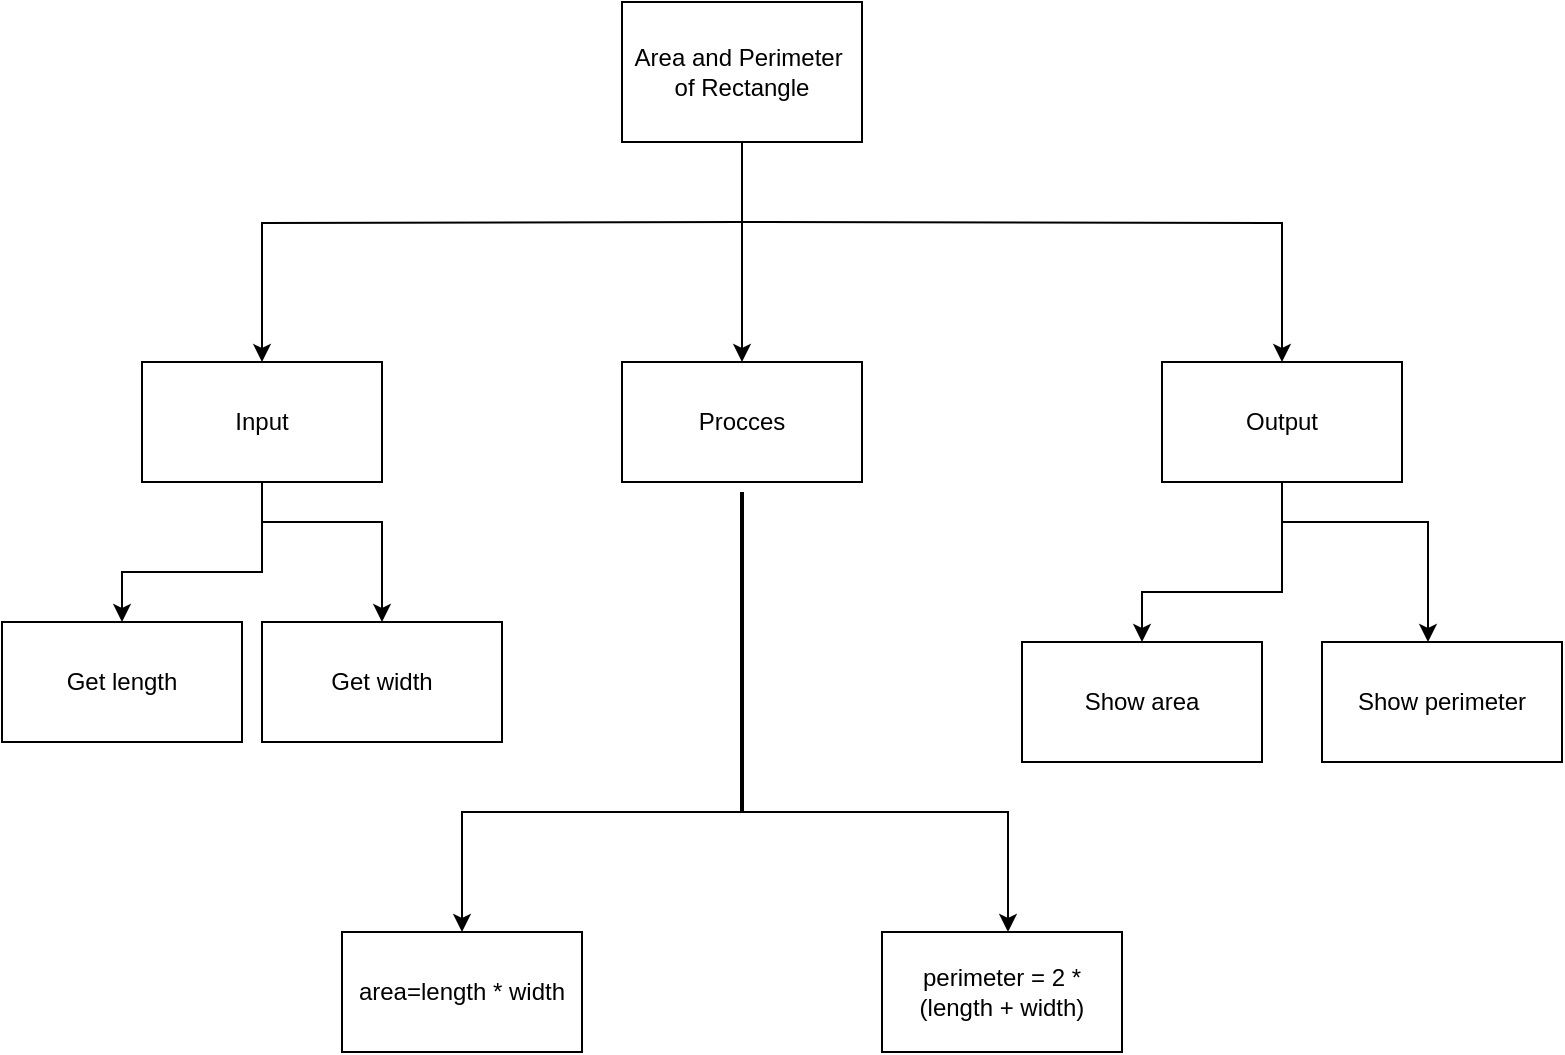 <mxfile>
    <diagram id="hdprjJQU7d-2pIoKgd_5" name="Page-1">
        <mxGraphModel dx="1074" dy="317" grid="1" gridSize="10" guides="1" tooltips="1" connect="1" arrows="1" fold="1" page="1" pageScale="1" pageWidth="827" pageHeight="1169" math="0" shadow="0">
            <root>
                <mxCell id="0"/>
                <mxCell id="1" parent="0"/>
                <mxCell id="6" style="edgeStyle=none;html=1;entryX=0.5;entryY=0;entryDx=0;entryDy=0;" parent="1" source="2" target="3" edge="1">
                    <mxGeometry relative="1" as="geometry"/>
                </mxCell>
                <mxCell id="7" style="edgeStyle=orthogonalEdgeStyle;html=1;entryX=0.5;entryY=0;entryDx=0;entryDy=0;rounded=0;" parent="1" target="4" edge="1">
                    <mxGeometry relative="1" as="geometry">
                        <mxPoint x="380" y="230" as="sourcePoint"/>
                    </mxGeometry>
                </mxCell>
                <mxCell id="8" style="edgeStyle=orthogonalEdgeStyle;rounded=0;html=1;entryX=0.5;entryY=0;entryDx=0;entryDy=0;" parent="1" target="5" edge="1">
                    <mxGeometry relative="1" as="geometry">
                        <mxPoint x="380" y="230" as="sourcePoint"/>
                    </mxGeometry>
                </mxCell>
                <mxCell id="2" value="Area and Perimeter&amp;nbsp;&lt;br&gt;of Rectangle" style="rounded=0;whiteSpace=wrap;html=1;" parent="1" vertex="1">
                    <mxGeometry x="320" y="120" width="120" height="70" as="geometry"/>
                </mxCell>
                <mxCell id="3" value="Procces" style="rounded=0;whiteSpace=wrap;html=1;" parent="1" vertex="1">
                    <mxGeometry x="320" y="300" width="120" height="60" as="geometry"/>
                </mxCell>
                <mxCell id="9" style="edgeStyle=orthogonalEdgeStyle;rounded=0;html=1;exitX=0.5;exitY=1;exitDx=0;exitDy=0;entryX=0.5;entryY=0;entryDx=0;entryDy=0;" parent="1" source="4" edge="1" target="10">
                    <mxGeometry relative="1" as="geometry">
                        <mxPoint x="60" y="450" as="targetPoint"/>
                        <Array as="points">
                            <mxPoint x="140" y="405"/>
                            <mxPoint x="70" y="405"/>
                        </Array>
                    </mxGeometry>
                </mxCell>
                <mxCell id="4" value="Input" style="rounded=0;whiteSpace=wrap;html=1;" parent="1" vertex="1">
                    <mxGeometry x="80" y="300" width="120" height="60" as="geometry"/>
                </mxCell>
                <mxCell id="5" value="Output" style="whiteSpace=wrap;html=1;" parent="1" vertex="1">
                    <mxGeometry x="590" y="300" width="120" height="60" as="geometry"/>
                </mxCell>
                <mxCell id="10" value="Get length" style="rounded=0;whiteSpace=wrap;html=1;" parent="1" vertex="1">
                    <mxGeometry x="10" y="430" width="120" height="60" as="geometry"/>
                </mxCell>
                <mxCell id="11" value="Get width" style="rounded=0;whiteSpace=wrap;html=1;" vertex="1" parent="1">
                    <mxGeometry x="140" y="430" width="120" height="60" as="geometry"/>
                </mxCell>
                <mxCell id="13" style="edgeStyle=orthogonalEdgeStyle;rounded=0;html=1;entryX=0.5;entryY=0;entryDx=0;entryDy=0;" edge="1" parent="1" target="11">
                    <mxGeometry relative="1" as="geometry">
                        <mxPoint x="190" y="410" as="targetPoint"/>
                        <mxPoint x="140" y="380" as="sourcePoint"/>
                        <Array as="points">
                            <mxPoint x="200" y="380"/>
                        </Array>
                    </mxGeometry>
                </mxCell>
                <mxCell id="14" style="edgeStyle=orthogonalEdgeStyle;rounded=0;html=1;entryX=0.5;entryY=0;entryDx=0;entryDy=0;exitX=0.5;exitY=1;exitDx=0;exitDy=0;" edge="1" parent="1" source="5" target="15">
                    <mxGeometry relative="1" as="geometry">
                        <mxPoint x="580" y="440" as="targetPoint"/>
                        <mxPoint x="650" y="370" as="sourcePoint"/>
                        <Array as="points">
                            <mxPoint x="650" y="415"/>
                            <mxPoint x="580" y="415"/>
                        </Array>
                    </mxGeometry>
                </mxCell>
                <mxCell id="15" value="Show area" style="rounded=0;whiteSpace=wrap;html=1;" vertex="1" parent="1">
                    <mxGeometry x="520" y="440" width="120" height="60" as="geometry"/>
                </mxCell>
                <mxCell id="16" style="edgeStyle=orthogonalEdgeStyle;rounded=0;html=1;" edge="1" parent="1" target="17">
                    <mxGeometry relative="1" as="geometry">
                        <mxPoint x="723" y="450" as="targetPoint"/>
                        <mxPoint x="650" y="380" as="sourcePoint"/>
                        <Array as="points">
                            <mxPoint x="723" y="380"/>
                        </Array>
                    </mxGeometry>
                </mxCell>
                <mxCell id="17" value="Show perimeter" style="rounded=0;whiteSpace=wrap;html=1;" vertex="1" parent="1">
                    <mxGeometry x="670" y="440" width="120" height="60" as="geometry"/>
                </mxCell>
                <mxCell id="20" value="" style="line;strokeWidth=2;html=1;rotation=-90;" vertex="1" parent="1">
                    <mxGeometry x="300" y="440" width="160" height="10" as="geometry"/>
                </mxCell>
                <mxCell id="22" style="edgeStyle=orthogonalEdgeStyle;rounded=0;html=1;" edge="1" parent="1">
                    <mxGeometry relative="1" as="geometry">
                        <mxPoint x="513" y="585" as="targetPoint"/>
                        <mxPoint x="380" y="525" as="sourcePoint"/>
                        <Array as="points">
                            <mxPoint x="513" y="525"/>
                        </Array>
                    </mxGeometry>
                </mxCell>
                <mxCell id="23" style="edgeStyle=orthogonalEdgeStyle;rounded=0;html=1;exitX=0;exitY=0.5;exitDx=0;exitDy=0;exitPerimeter=0;entryX=0.5;entryY=0;entryDx=0;entryDy=0;" edge="1" parent="1" source="20" target="24">
                    <mxGeometry relative="1" as="geometry">
                        <mxPoint x="240" y="590" as="targetPoint"/>
                        <mxPoint x="300" y="520" as="sourcePoint"/>
                        <Array as="points">
                            <mxPoint x="240" y="525"/>
                        </Array>
                    </mxGeometry>
                </mxCell>
                <mxCell id="24" value="area=length * width" style="rounded=0;whiteSpace=wrap;html=1;" vertex="1" parent="1">
                    <mxGeometry x="180" y="585" width="120" height="60" as="geometry"/>
                </mxCell>
                <mxCell id="25" value="perimeter = 2 * (length + width)" style="rounded=0;whiteSpace=wrap;html=1;" vertex="1" parent="1">
                    <mxGeometry x="450" y="585" width="120" height="60" as="geometry"/>
                </mxCell>
            </root>
        </mxGraphModel>
    </diagram>
</mxfile>